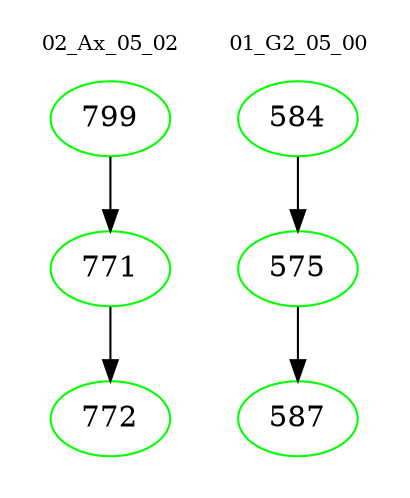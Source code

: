 digraph{
subgraph cluster_0 {
color = white
label = "02_Ax_05_02";
fontsize=10;
T0_799 [label="799", color="green"]
T0_799 -> T0_771 [color="black"]
T0_771 [label="771", color="green"]
T0_771 -> T0_772 [color="black"]
T0_772 [label="772", color="green"]
}
subgraph cluster_1 {
color = white
label = "01_G2_05_00";
fontsize=10;
T1_584 [label="584", color="green"]
T1_584 -> T1_575 [color="black"]
T1_575 [label="575", color="green"]
T1_575 -> T1_587 [color="black"]
T1_587 [label="587", color="green"]
}
}
